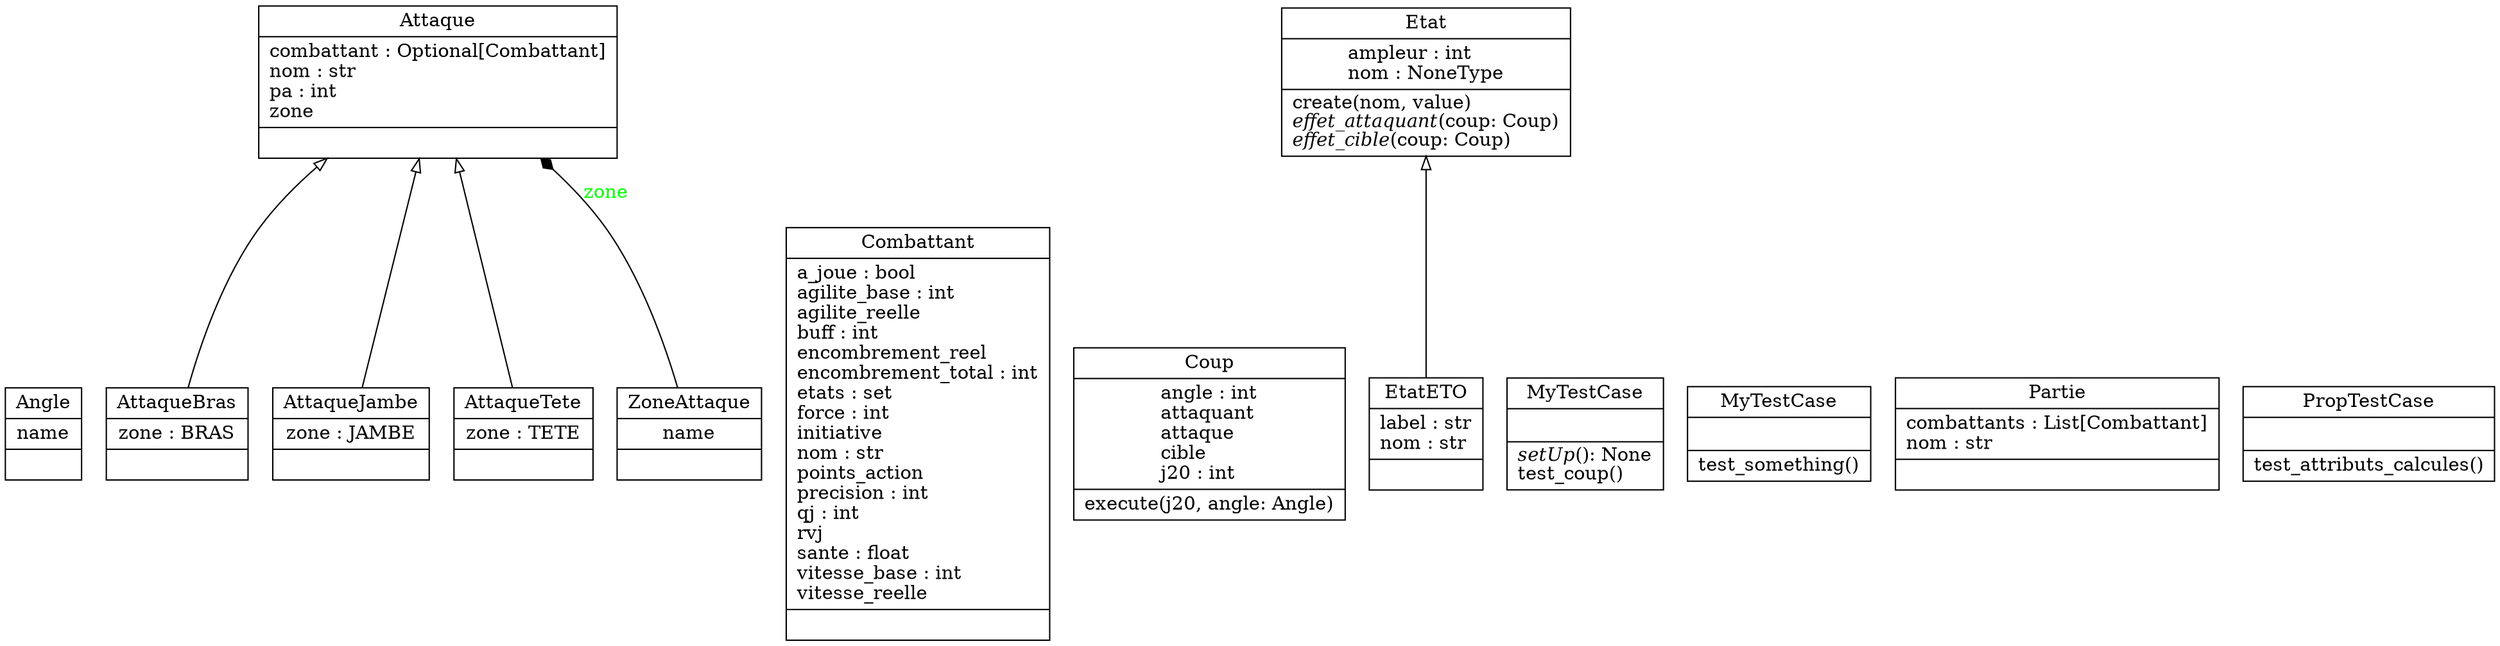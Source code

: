 digraph "classes" {
rankdir=BT
charset="utf-8"
"aesa.coup.Angle" [color="black", fontcolor="black", label=<{Angle|name<br ALIGN="LEFT"/>|}>, shape="record", style="solid"];
"aesa.attaque.Attaque" [color="black", fontcolor="black", label=<{Attaque|combattant : Optional[Combattant]<br ALIGN="LEFT"/>nom : str<br ALIGN="LEFT"/>pa : int<br ALIGN="LEFT"/>zone<br ALIGN="LEFT"/>|}>, shape="record", style="solid"];
"aesa.attaque.AttaqueBras" [color="black", fontcolor="black", label=<{AttaqueBras|zone : BRAS<br ALIGN="LEFT"/>|}>, shape="record", style="solid"];
"aesa.attaque.AttaqueJambe" [color="black", fontcolor="black", label=<{AttaqueJambe|zone : JAMBE<br ALIGN="LEFT"/>|}>, shape="record", style="solid"];
"aesa.attaque.AttaqueTete" [color="black", fontcolor="black", label=<{AttaqueTete|zone : TETE<br ALIGN="LEFT"/>|}>, shape="record", style="solid"];
"aesa.combattant.Combattant" [color="black", fontcolor="black", label=<{Combattant|a_joue : bool<br ALIGN="LEFT"/>agilite_base : int<br ALIGN="LEFT"/>agilite_reelle<br ALIGN="LEFT"/>buff : int<br ALIGN="LEFT"/>encombrement_reel<br ALIGN="LEFT"/>encombrement_total : int<br ALIGN="LEFT"/>etats : set<br ALIGN="LEFT"/>force : int<br ALIGN="LEFT"/>initiative<br ALIGN="LEFT"/>nom : str<br ALIGN="LEFT"/>points_action<br ALIGN="LEFT"/>precision : int<br ALIGN="LEFT"/>qj : int<br ALIGN="LEFT"/>rvj<br ALIGN="LEFT"/>sante : float<br ALIGN="LEFT"/>vitesse_base : int<br ALIGN="LEFT"/>vitesse_reelle<br ALIGN="LEFT"/>|}>, shape="record", style="solid"];
"aesa.coup.Coup" [color="black", fontcolor="black", label=<{Coup|angle : int<br ALIGN="LEFT"/>attaquant<br ALIGN="LEFT"/>attaque<br ALIGN="LEFT"/>cible<br ALIGN="LEFT"/>j20 : int<br ALIGN="LEFT"/>|execute(j20, angle: Angle)<br ALIGN="LEFT"/>}>, shape="record", style="solid"];
"aesa.etat.Etat" [color="black", fontcolor="black", label=<{Etat|ampleur : int<br ALIGN="LEFT"/>nom : NoneType<br ALIGN="LEFT"/>|create(nom, value)<br ALIGN="LEFT"/><I>effet_attaquant</I>(coup: Coup)<br ALIGN="LEFT"/><I>effet_cible</I>(coup: Coup)<br ALIGN="LEFT"/>}>, shape="record", style="solid"];
"aesa.etat.EtatETO" [color="black", fontcolor="black", label=<{EtatETO|label : str<br ALIGN="LEFT"/>nom : str<br ALIGN="LEFT"/>|}>, shape="record", style="solid"];
"aesa.test.test_coup1.MyTestCase" [color="black", fontcolor="black", label=<{MyTestCase|<br ALIGN="LEFT"/>|<I>setUp</I>(): None<br ALIGN="LEFT"/>test_coup()<br ALIGN="LEFT"/>}>, shape="record", style="solid"];
"aesa.test.test_template.MyTestCase" [color="black", fontcolor="black", label=<{MyTestCase|<br ALIGN="LEFT"/>|test_something()<br ALIGN="LEFT"/>}>, shape="record", style="solid"];
"aesa.partie.Partie" [color="black", fontcolor="black", label=<{Partie|combattants : List[Combattant]<br ALIGN="LEFT"/>nom : str<br ALIGN="LEFT"/>|}>, shape="record", style="solid"];
"aesa.test.test_prop.PropTestCase" [color="black", fontcolor="black", label=<{PropTestCase|<br ALIGN="LEFT"/>|test_attributs_calcules()<br ALIGN="LEFT"/>}>, shape="record", style="solid"];
"aesa.attaque.ZoneAttaque" [color="black", fontcolor="black", label=<{ZoneAttaque|name<br ALIGN="LEFT"/>|}>, shape="record", style="solid"];
"aesa.attaque.AttaqueBras" -> "aesa.attaque.Attaque" [arrowhead="empty", arrowtail="none"];
"aesa.attaque.AttaqueJambe" -> "aesa.attaque.Attaque" [arrowhead="empty", arrowtail="none"];
"aesa.attaque.AttaqueTete" -> "aesa.attaque.Attaque" [arrowhead="empty", arrowtail="none"];
"aesa.etat.EtatETO" -> "aesa.etat.Etat" [arrowhead="empty", arrowtail="none"];
"aesa.attaque.ZoneAttaque" -> "aesa.attaque.Attaque" [arrowhead="diamond", arrowtail="none", fontcolor="green", label="zone", style="solid"];
}
